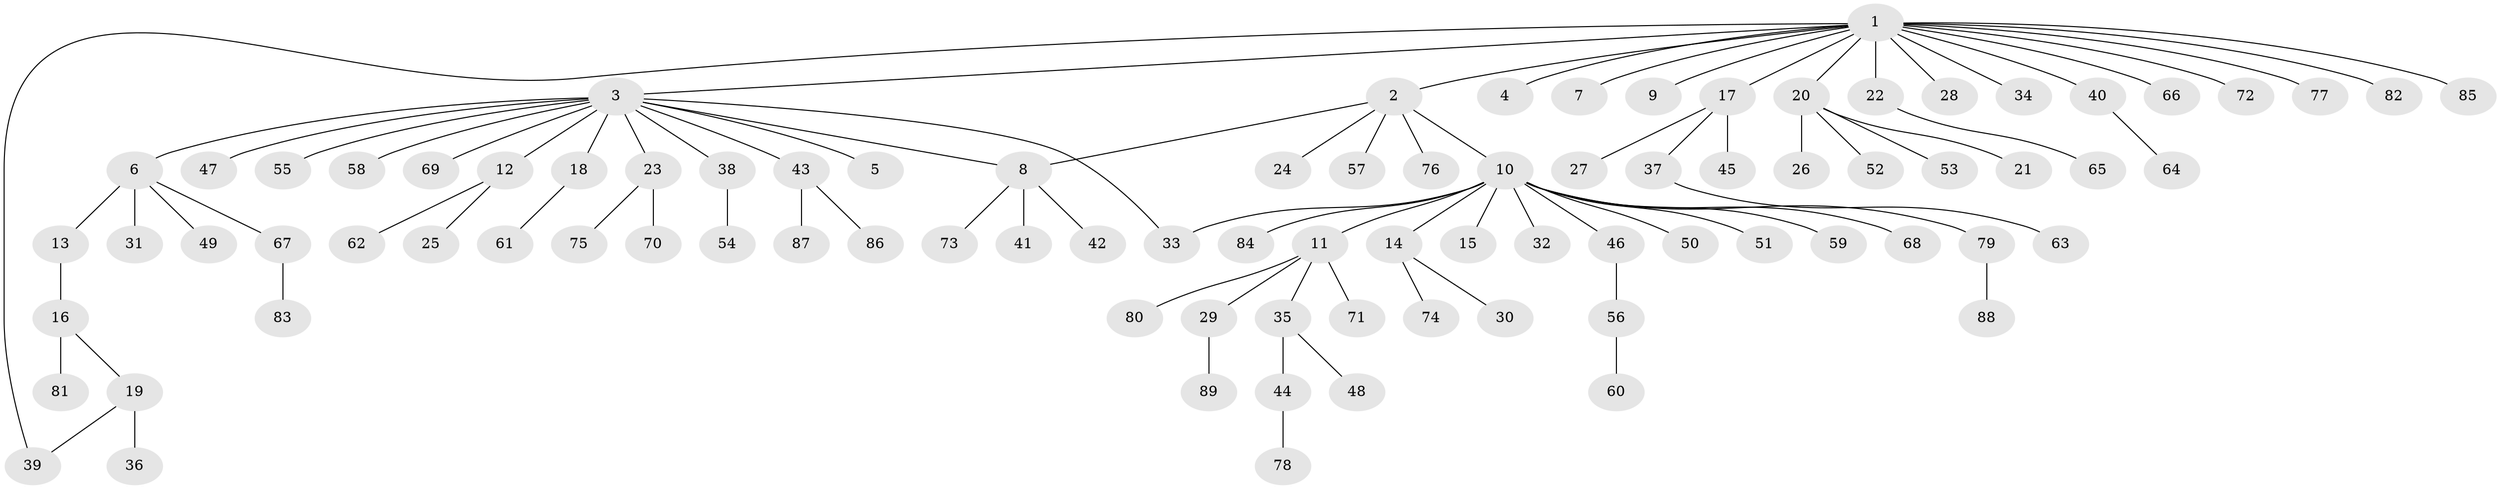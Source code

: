 // coarse degree distribution, {2: 0.1891891891891892, 1: 0.7027027027027027, 11: 0.02702702702702703, 3: 0.02702702702702703, 14: 0.02702702702702703, 10: 0.02702702702702703}
// Generated by graph-tools (version 1.1) at 2025/36/03/04/25 23:36:52]
// undirected, 89 vertices, 91 edges
graph export_dot {
  node [color=gray90,style=filled];
  1;
  2;
  3;
  4;
  5;
  6;
  7;
  8;
  9;
  10;
  11;
  12;
  13;
  14;
  15;
  16;
  17;
  18;
  19;
  20;
  21;
  22;
  23;
  24;
  25;
  26;
  27;
  28;
  29;
  30;
  31;
  32;
  33;
  34;
  35;
  36;
  37;
  38;
  39;
  40;
  41;
  42;
  43;
  44;
  45;
  46;
  47;
  48;
  49;
  50;
  51;
  52;
  53;
  54;
  55;
  56;
  57;
  58;
  59;
  60;
  61;
  62;
  63;
  64;
  65;
  66;
  67;
  68;
  69;
  70;
  71;
  72;
  73;
  74;
  75;
  76;
  77;
  78;
  79;
  80;
  81;
  82;
  83;
  84;
  85;
  86;
  87;
  88;
  89;
  1 -- 2;
  1 -- 3;
  1 -- 4;
  1 -- 7;
  1 -- 9;
  1 -- 17;
  1 -- 20;
  1 -- 22;
  1 -- 28;
  1 -- 34;
  1 -- 39;
  1 -- 40;
  1 -- 66;
  1 -- 72;
  1 -- 77;
  1 -- 82;
  1 -- 85;
  2 -- 8;
  2 -- 10;
  2 -- 24;
  2 -- 57;
  2 -- 76;
  3 -- 5;
  3 -- 6;
  3 -- 8;
  3 -- 12;
  3 -- 18;
  3 -- 23;
  3 -- 33;
  3 -- 38;
  3 -- 43;
  3 -- 47;
  3 -- 55;
  3 -- 58;
  3 -- 69;
  6 -- 13;
  6 -- 31;
  6 -- 49;
  6 -- 67;
  8 -- 41;
  8 -- 42;
  8 -- 73;
  10 -- 11;
  10 -- 14;
  10 -- 15;
  10 -- 32;
  10 -- 33;
  10 -- 46;
  10 -- 50;
  10 -- 51;
  10 -- 59;
  10 -- 68;
  10 -- 79;
  10 -- 84;
  11 -- 29;
  11 -- 35;
  11 -- 71;
  11 -- 80;
  12 -- 25;
  12 -- 62;
  13 -- 16;
  14 -- 30;
  14 -- 74;
  16 -- 19;
  16 -- 81;
  17 -- 27;
  17 -- 37;
  17 -- 45;
  18 -- 61;
  19 -- 36;
  19 -- 39;
  20 -- 21;
  20 -- 26;
  20 -- 52;
  20 -- 53;
  22 -- 65;
  23 -- 70;
  23 -- 75;
  29 -- 89;
  35 -- 44;
  35 -- 48;
  37 -- 63;
  38 -- 54;
  40 -- 64;
  43 -- 86;
  43 -- 87;
  44 -- 78;
  46 -- 56;
  56 -- 60;
  67 -- 83;
  79 -- 88;
}
